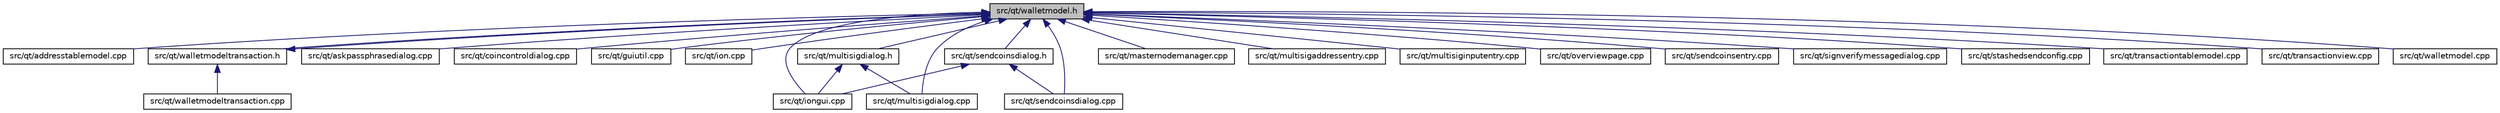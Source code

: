 digraph "src/qt/walletmodel.h"
{
  edge [fontname="Helvetica",fontsize="10",labelfontname="Helvetica",labelfontsize="10"];
  node [fontname="Helvetica",fontsize="10",shape=record];
  Node102 [label="src/qt/walletmodel.h",height=0.2,width=0.4,color="black", fillcolor="grey75", style="filled", fontcolor="black"];
  Node102 -> Node103 [dir="back",color="midnightblue",fontsize="10",style="solid",fontname="Helvetica"];
  Node103 [label="src/qt/addresstablemodel.cpp",height=0.2,width=0.4,color="black", fillcolor="white", style="filled",URL="$df/d2a/addresstablemodel_8cpp.html"];
  Node102 -> Node104 [dir="back",color="midnightblue",fontsize="10",style="solid",fontname="Helvetica"];
  Node104 [label="src/qt/walletmodeltransaction.h",height=0.2,width=0.4,color="black", fillcolor="white", style="filled",URL="$da/d35/walletmodeltransaction_8h.html"];
  Node104 -> Node102 [dir="back",color="midnightblue",fontsize="10",style="solid",fontname="Helvetica"];
  Node104 -> Node105 [dir="back",color="midnightblue",fontsize="10",style="solid",fontname="Helvetica"];
  Node105 [label="src/qt/walletmodeltransaction.cpp",height=0.2,width=0.4,color="black", fillcolor="white", style="filled",URL="$de/d38/walletmodeltransaction_8cpp.html"];
  Node102 -> Node106 [dir="back",color="midnightblue",fontsize="10",style="solid",fontname="Helvetica"];
  Node106 [label="src/qt/askpassphrasedialog.cpp",height=0.2,width=0.4,color="black", fillcolor="white", style="filled",URL="$d2/d34/askpassphrasedialog_8cpp.html"];
  Node102 -> Node107 [dir="back",color="midnightblue",fontsize="10",style="solid",fontname="Helvetica"];
  Node107 [label="src/qt/coincontroldialog.cpp",height=0.2,width=0.4,color="black", fillcolor="white", style="filled",URL="$de/df9/coincontroldialog_8cpp.html"];
  Node102 -> Node108 [dir="back",color="midnightblue",fontsize="10",style="solid",fontname="Helvetica"];
  Node108 [label="src/qt/guiutil.cpp",height=0.2,width=0.4,color="black", fillcolor="white", style="filled",URL="$db/d35/guiutil_8cpp.html"];
  Node102 -> Node109 [dir="back",color="midnightblue",fontsize="10",style="solid",fontname="Helvetica"];
  Node109 [label="src/qt/ion.cpp",height=0.2,width=0.4,color="black", fillcolor="white", style="filled",URL="$d5/d2d/ion_8cpp.html"];
  Node102 -> Node110 [dir="back",color="midnightblue",fontsize="10",style="solid",fontname="Helvetica"];
  Node110 [label="src/qt/sendcoinsdialog.h",height=0.2,width=0.4,color="black", fillcolor="white", style="filled",URL="$df/dea/sendcoinsdialog_8h.html"];
  Node110 -> Node111 [dir="back",color="midnightblue",fontsize="10",style="solid",fontname="Helvetica"];
  Node111 [label="src/qt/iongui.cpp",height=0.2,width=0.4,color="black", fillcolor="white", style="filled",URL="$df/d01/iongui_8cpp.html"];
  Node110 -> Node112 [dir="back",color="midnightblue",fontsize="10",style="solid",fontname="Helvetica"];
  Node112 [label="src/qt/sendcoinsdialog.cpp",height=0.2,width=0.4,color="black", fillcolor="white", style="filled",URL="$d3/d15/sendcoinsdialog_8cpp.html"];
  Node102 -> Node113 [dir="back",color="midnightblue",fontsize="10",style="solid",fontname="Helvetica"];
  Node113 [label="src/qt/multisigdialog.h",height=0.2,width=0.4,color="black", fillcolor="white", style="filled",URL="$de/df8/multisigdialog_8h.html"];
  Node113 -> Node111 [dir="back",color="midnightblue",fontsize="10",style="solid",fontname="Helvetica"];
  Node113 -> Node114 [dir="back",color="midnightblue",fontsize="10",style="solid",fontname="Helvetica"];
  Node114 [label="src/qt/multisigdialog.cpp",height=0.2,width=0.4,color="black", fillcolor="white", style="filled",URL="$da/da6/multisigdialog_8cpp.html"];
  Node102 -> Node111 [dir="back",color="midnightblue",fontsize="10",style="solid",fontname="Helvetica"];
  Node102 -> Node115 [dir="back",color="midnightblue",fontsize="10",style="solid",fontname="Helvetica"];
  Node115 [label="src/qt/masternodemanager.cpp",height=0.2,width=0.4,color="black", fillcolor="white", style="filled",URL="$d8/dc8/masternodemanager_8cpp.html"];
  Node102 -> Node116 [dir="back",color="midnightblue",fontsize="10",style="solid",fontname="Helvetica"];
  Node116 [label="src/qt/multisigaddressentry.cpp",height=0.2,width=0.4,color="black", fillcolor="white", style="filled",URL="$d1/d84/multisigaddressentry_8cpp.html"];
  Node102 -> Node114 [dir="back",color="midnightblue",fontsize="10",style="solid",fontname="Helvetica"];
  Node102 -> Node117 [dir="back",color="midnightblue",fontsize="10",style="solid",fontname="Helvetica"];
  Node117 [label="src/qt/multisiginputentry.cpp",height=0.2,width=0.4,color="black", fillcolor="white", style="filled",URL="$df/dbc/multisiginputentry_8cpp.html"];
  Node102 -> Node118 [dir="back",color="midnightblue",fontsize="10",style="solid",fontname="Helvetica"];
  Node118 [label="src/qt/overviewpage.cpp",height=0.2,width=0.4,color="black", fillcolor="white", style="filled",URL="$d1/d95/overviewpage_8cpp.html"];
  Node102 -> Node112 [dir="back",color="midnightblue",fontsize="10",style="solid",fontname="Helvetica"];
  Node102 -> Node119 [dir="back",color="midnightblue",fontsize="10",style="solid",fontname="Helvetica"];
  Node119 [label="src/qt/sendcoinsentry.cpp",height=0.2,width=0.4,color="black", fillcolor="white", style="filled",URL="$df/d14/sendcoinsentry_8cpp.html"];
  Node102 -> Node120 [dir="back",color="midnightblue",fontsize="10",style="solid",fontname="Helvetica"];
  Node120 [label="src/qt/signverifymessagedialog.cpp",height=0.2,width=0.4,color="black", fillcolor="white", style="filled",URL="$d7/d38/signverifymessagedialog_8cpp.html"];
  Node102 -> Node121 [dir="back",color="midnightblue",fontsize="10",style="solid",fontname="Helvetica"];
  Node121 [label="src/qt/stashedsendconfig.cpp",height=0.2,width=0.4,color="black", fillcolor="white", style="filled",URL="$d6/d13/stashedsendconfig_8cpp.html"];
  Node102 -> Node122 [dir="back",color="midnightblue",fontsize="10",style="solid",fontname="Helvetica"];
  Node122 [label="src/qt/transactiontablemodel.cpp",height=0.2,width=0.4,color="black", fillcolor="white", style="filled",URL="$d7/d6a/transactiontablemodel_8cpp.html"];
  Node102 -> Node123 [dir="back",color="midnightblue",fontsize="10",style="solid",fontname="Helvetica"];
  Node123 [label="src/qt/transactionview.cpp",height=0.2,width=0.4,color="black", fillcolor="white", style="filled",URL="$de/d2a/transactionview_8cpp.html"];
  Node102 -> Node124 [dir="back",color="midnightblue",fontsize="10",style="solid",fontname="Helvetica"];
  Node124 [label="src/qt/walletmodel.cpp",height=0.2,width=0.4,color="black", fillcolor="white", style="filled",URL="$d8/d9b/walletmodel_8cpp.html"];
}
